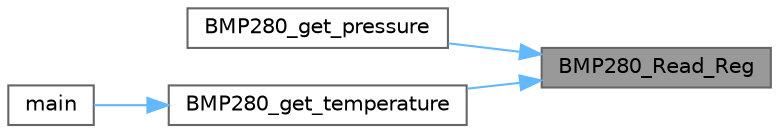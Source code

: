 digraph "BMP280_Read_Reg"
{
 // LATEX_PDF_SIZE
  bgcolor="transparent";
  edge [fontname=Helvetica,fontsize=10,labelfontname=Helvetica,labelfontsize=10];
  node [fontname=Helvetica,fontsize=10,shape=box,height=0.2,width=0.4];
  rankdir="RL";
  Node1 [id="Node000001",label="BMP280_Read_Reg",height=0.2,width=0.4,color="gray40", fillcolor="grey60", style="filled", fontcolor="black",tooltip="Read data from a BMP280 register."];
  Node1 -> Node2 [id="edge1_Node000001_Node000002",dir="back",color="steelblue1",style="solid",tooltip=" "];
  Node2 [id="Node000002",label="BMP280_get_pressure",height=0.2,width=0.4,color="grey40", fillcolor="white", style="filled",URL="$BMP280__driver_8c.html#a5ee7cd62db9e5e3ae5a20073af186812",tooltip="Get the compensated pressure in Pascals."];
  Node1 -> Node3 [id="edge2_Node000001_Node000003",dir="back",color="steelblue1",style="solid",tooltip=" "];
  Node3 [id="Node000003",label="BMP280_get_temperature",height=0.2,width=0.4,color="grey40", fillcolor="white", style="filled",URL="$BMP280__driver_8c.html#a9ad63608e8acf7960d27522dd0b207e7",tooltip="Get the compensated temperature in degrees Celsius."];
  Node3 -> Node4 [id="edge3_Node000003_Node000004",dir="back",color="steelblue1",style="solid",tooltip=" "];
  Node4 [id="Node000004",label="main",height=0.2,width=0.4,color="grey40", fillcolor="white", style="filled",URL="$main_8c.html#a840291bc02cba5474a4cb46a9b9566fe",tooltip="The application entry point."];
}
